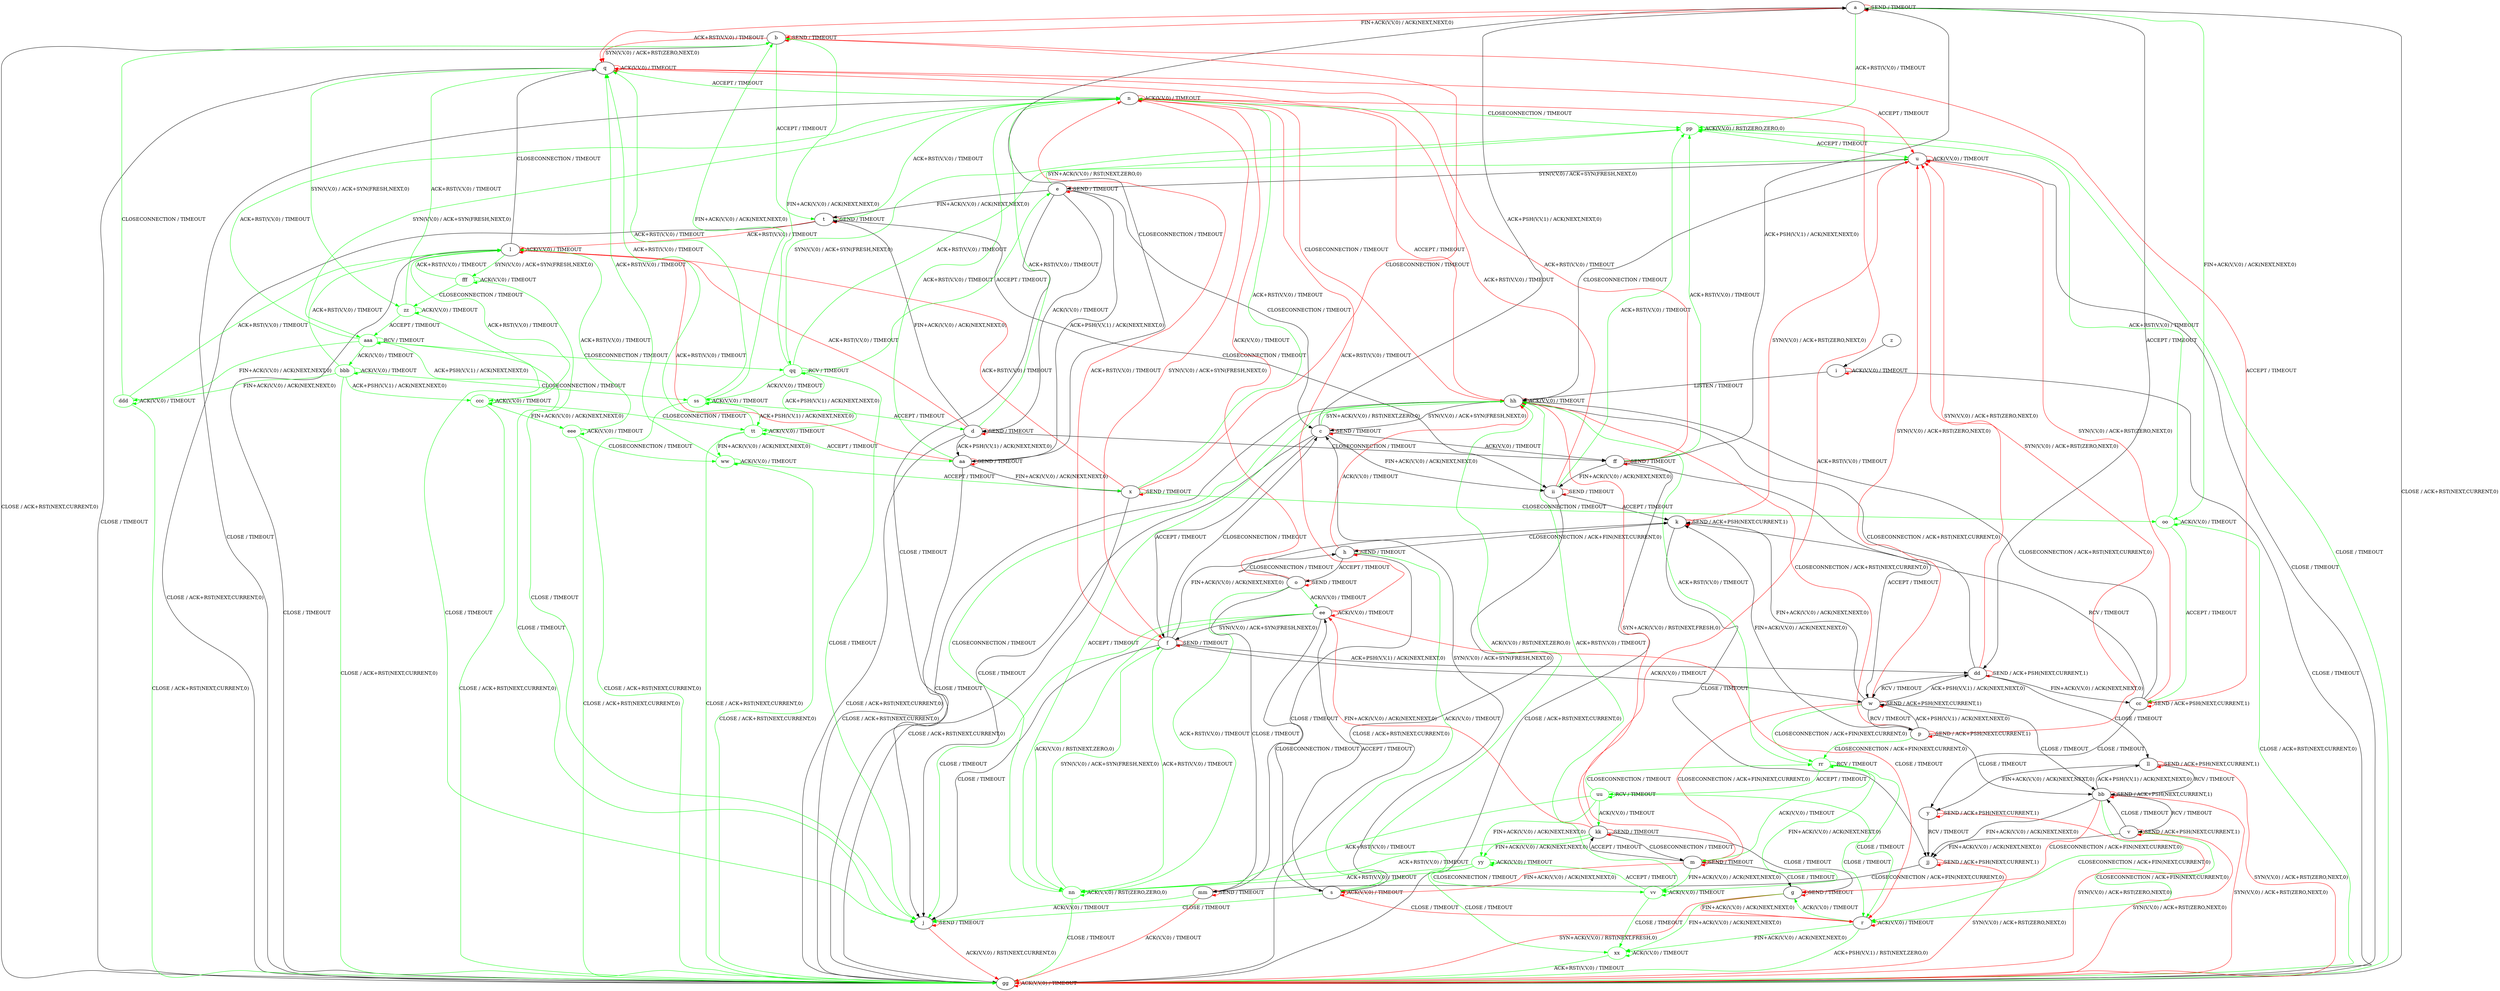 digraph "" {
	graph ["Incoming time"=6.57442307472229,
		"Outgoing time"=11.202059507369995,
		Output="{'States': 58, 'Transitions': 871, 'Filename': '../results/tcp/TCP_Windows8_Server-TCP_Linux_Server-cvc4-4.dot'}",
		Reference="{'States': 39, 'Transitions': 495, 'Filename': '../subjects/tcp/TCP_Windows8_Server.dot'}",
		Solver=cvc4,
		Updated="{'States': 58, 'Transitions': 685, 'Filename': '../subjects/tcp/TCP_Linux_Server.dot'}",
		"f-measure"=0.5237288135593221,
		precision=0.4510948905109489,
		recall=0.6242424242424243
	];
	a -> a [key=0,
	color=red,
	label="SEND / TIMEOUT"];
a -> b [key=0,
color=red,
label="FIN+ACK(V,V,0) / ACK(NEXT,NEXT,0)"];
a -> q [key=0,
color=red,
label="ACK+RST(V,V,0) / TIMEOUT"];
a -> dd [key=0,
label="ACCEPT / TIMEOUT"];
a -> gg [key=0,
label="CLOSE / ACK+RST(NEXT,CURRENT,0)"];
oo [color=green];
a -> oo [key=0,
color=green,
label="FIN+ACK(V,V,0) / ACK(NEXT,NEXT,0)"];
pp [color=green];
a -> pp [key=0,
color=green,
label="ACK+RST(V,V,0) / TIMEOUT"];
b -> b [key=0,
color=red,
label="SEND / TIMEOUT"];
b -> q [key=0,
color=red,
label="SYN(V,V,0) / ACK+RST(ZERO,NEXT,0)"];
b -> t [key=0,
color=green,
label="ACCEPT / TIMEOUT"];
b -> cc [key=0,
color=red,
label="ACCEPT / TIMEOUT"];
b -> gg [key=0,
label="CLOSE / ACK+RST(NEXT,CURRENT,0)"];
c -> a [key=0,
label="ACK+PSH(V,V,1) / ACK(NEXT,NEXT,0)"];
c -> c [key=0,
color=red,
label="SEND / TIMEOUT"];
c -> f [key=0,
label="ACCEPT / TIMEOUT"];
c -> j [key=0,
label="CLOSE / TIMEOUT"];
c -> ff [key=0,
label="ACK(V,V,0) / TIMEOUT"];
c -> hh [key=0,
color=green,
label="SYN+ACK(V,V,0) / RST(NEXT,ZERO,0)"];
c -> ii [key=0,
label="FIN+ACK(V,V,0) / ACK(NEXT,NEXT,0)"];
d -> d [key=0,
color=red,
label="SEND / TIMEOUT"];
d -> l [key=0,
color=red,
label="ACK+RST(V,V,0) / TIMEOUT"];
d -> n [key=0,
color=green,
label="ACK+RST(V,V,0) / TIMEOUT"];
d -> t [key=0,
label="FIN+ACK(V,V,0) / ACK(NEXT,NEXT,0)"];
d -> aa [key=0,
label="ACK+PSH(V,V,1) / ACK(NEXT,NEXT,0)"];
d -> ff [key=0,
label="CLOSECONNECTION / TIMEOUT"];
d -> gg [key=0,
label="CLOSE / ACK+RST(NEXT,CURRENT,0)"];
e -> c [key=0,
label="CLOSECONNECTION / TIMEOUT"];
e -> d [key=0,
label="ACK(V,V,0) / TIMEOUT"];
e -> e [key=0,
color=red,
label="SEND / TIMEOUT"];
e -> j [key=0,
label="CLOSE / TIMEOUT"];
e -> t [key=0,
label="FIN+ACK(V,V,0) / ACK(NEXT,NEXT,0)"];
e -> u [key=0,
color=green,
label="SYN+ACK(V,V,0) / RST(NEXT,ZERO,0)"];
e -> aa [key=0,
label="ACK+PSH(V,V,1) / ACK(NEXT,NEXT,0)"];
f -> c [key=0,
label="CLOSECONNECTION / TIMEOUT"];
f -> f [key=0,
color=red,
label="SEND / TIMEOUT"];
f -> j [key=0,
label="CLOSE / TIMEOUT"];
f -> k [key=0,
label="FIN+ACK(V,V,0) / ACK(NEXT,NEXT,0)"];
f -> n [key=0,
color=red,
label="ACK+RST(V,V,0) / TIMEOUT"];
f -> w [key=0,
label="ACK(V,V,0) / TIMEOUT"];
f -> dd [key=0,
label="ACK+PSH(V,V,1) / ACK(NEXT,NEXT,0)"];
nn [color=green];
f -> nn [key=0,
color=green,
label="ACK+RST(V,V,0) / TIMEOUT"];
g -> g [key=0,
color=red,
label="SEND / TIMEOUT"];
g -> r [key=0,
color=red,
label="FIN+ACK(V,V,0) / ACK(NEXT,NEXT,0)"];
g -> gg [key=0,
color=red,
label="SYN+ACK(V,V,0) / RST(NEXT,FRESH,0)"];
xx [color=green];
g -> xx [key=0,
color=green,
label="FIN+ACK(V,V,0) / ACK(NEXT,NEXT,0)"];
h -> h [key=0,
color=red,
label="SEND / TIMEOUT"];
h -> o [key=0,
label="ACCEPT / TIMEOUT"];
h -> s [key=0,
color=green,
label="ACK(V,V,0) / TIMEOUT"];
h -> hh [key=0,
color=red,
label="ACK(V,V,0) / TIMEOUT"];
h -> mm [key=0,
label="CLOSE / TIMEOUT"];
i -> i [key=0,
color=red,
label="ACK(V,V,0) / TIMEOUT"];
i -> gg [key=0,
label="CLOSE / TIMEOUT"];
i -> hh [key=0,
label="LISTEN / TIMEOUT"];
j -> j [key=0,
color=red,
label="SEND / TIMEOUT"];
j -> gg [key=0,
color=red,
label="ACK(V,V,0) / RST(NEXT,CURRENT,0)"];
k -> h [key=0,
label="CLOSECONNECTION / ACK+FIN(NEXT,CURRENT,0)"];
k -> k [key=0,
color=red,
label="SEND / ACK+PSH(NEXT,CURRENT,1)"];
k -> u [key=0,
color=red,
label="SYN(V,V,0) / ACK+RST(ZERO,NEXT,0)"];
k -> jj [key=0,
label="CLOSE / TIMEOUT"];
l -> l [key=0,
color=red,
label="ACK(V,V,0) / TIMEOUT"];
l -> q [key=0,
label="CLOSECONNECTION / TIMEOUT"];
l -> gg [key=0,
label="CLOSE / TIMEOUT"];
fff [color=green];
l -> fff [key=0,
color=green,
label="SYN(V,V,0) / ACK+SYN(FRESH,NEXT,0)"];
m -> g [key=0,
label="CLOSE / TIMEOUT"];
m -> m [key=0,
color=red,
label="SEND / TIMEOUT"];
m -> s [key=0,
color=red,
label="FIN+ACK(V,V,0) / ACK(NEXT,NEXT,0)"];
m -> hh [key=0,
color=red,
label="SYN+ACK(V,V,0) / RST(NEXT,FRESH,0)"];
m -> kk [key=0,
label="ACCEPT / TIMEOUT"];
vv [color=green];
m -> vv [key=0,
color=green,
label="FIN+ACK(V,V,0) / ACK(NEXT,NEXT,0)"];
n -> f [key=0,
color=red,
label="SYN(V,V,0) / ACK+SYN(FRESH,NEXT,0)"];
n -> n [key=0,
color=red,
label="ACK(V,V,0) / TIMEOUT"];
n -> gg [key=0,
label="CLOSE / TIMEOUT"];
n -> hh [key=0,
color=red,
label="CLOSECONNECTION / TIMEOUT"];
n -> pp [key=0,
color=green,
label="CLOSECONNECTION / TIMEOUT"];
aaa [color=green];
n -> aaa [key=0,
color=green,
label="SYN(V,V,0) / ACK+SYN(FRESH,NEXT,0)"];
o -> h [key=0,
label="CLOSECONNECTION / TIMEOUT"];
o -> n [key=0,
color=red,
label="ACK(V,V,0) / TIMEOUT"];
o -> o [key=0,
color=red,
label="SEND / TIMEOUT"];
o -> ee [key=0,
color=green,
label="ACK(V,V,0) / TIMEOUT"];
o -> mm [key=0,
label="CLOSE / TIMEOUT"];
o -> nn [key=0,
color=green,
label="ACK+RST(V,V,0) / TIMEOUT"];
p -> k [key=0,
label="FIN+ACK(V,V,0) / ACK(NEXT,NEXT,0)"];
p -> p [key=0,
color=red,
label="SEND / ACK+PSH(NEXT,CURRENT,1)"];
p -> u [key=0,
color=red,
label="SYN(V,V,0) / ACK+RST(ZERO,NEXT,0)"];
p -> w [key=0,
label="ACK+PSH(V,V,1) / ACK(NEXT,NEXT,0)"];
p -> bb [key=0,
label="CLOSE / TIMEOUT"];
p -> hh [key=0,
color=red,
label="CLOSECONNECTION / ACK+RST(NEXT,CURRENT,0)"];
rr [color=green];
p -> rr [key=0,
color=green,
label="CLOSECONNECTION / ACK+FIN(NEXT,CURRENT,0)"];
q -> n [key=0,
color=green,
label="ACCEPT / TIMEOUT"];
q -> q [key=0,
color=red,
label="ACK(V,V,0) / TIMEOUT"];
q -> u [key=0,
color=red,
label="ACCEPT / TIMEOUT"];
q -> gg [key=0,
label="CLOSE / TIMEOUT"];
zz [color=green];
q -> zz [key=0,
color=green,
label="SYN(V,V,0) / ACK+SYN(FRESH,NEXT,0)"];
r -> g [key=0,
color=green,
label="ACK(V,V,0) / TIMEOUT"];
r -> r [key=0,
color=red,
label="ACK(V,V,0) / TIMEOUT"];
r -> gg [key=0,
color=green,
label="ACK+PSH(V,V,1) / RST(NEXT,ZERO,0)"];
r -> xx [key=0,
color=green,
label="FIN+ACK(V,V,0) / ACK(NEXT,NEXT,0)"];
s -> c [key=0,
label="SYN(V,V,0) / ACK+SYN(FRESH,NEXT,0)"];
s -> j [key=0,
color=green,
label="CLOSE / TIMEOUT"];
s -> r [key=0,
color=red,
label="CLOSE / TIMEOUT"];
s -> s [key=0,
color=red,
label="ACK(V,V,0) / TIMEOUT"];
s -> ee [key=0,
label="ACCEPT / TIMEOUT"];
s -> hh [key=0,
color=green,
label="ACK(V,V,0) / RST(NEXT,ZERO,0)"];
t -> l [key=0,
color=red,
label="ACK+RST(V,V,0) / TIMEOUT"];
t -> n [key=0,
color=green,
label="ACK+RST(V,V,0) / TIMEOUT"];
t -> t [key=0,
color=red,
label="SEND / TIMEOUT"];
t -> gg [key=0,
label="CLOSE / ACK+RST(NEXT,CURRENT,0)"];
t -> ii [key=0,
label="CLOSECONNECTION / TIMEOUT"];
u -> e [key=0,
label="SYN(V,V,0) / ACK+SYN(FRESH,NEXT,0)"];
u -> u [key=0,
color=red,
label="ACK(V,V,0) / TIMEOUT"];
u -> gg [key=0,
label="CLOSE / TIMEOUT"];
u -> hh [key=0,
label="CLOSECONNECTION / TIMEOUT"];
v -> r [key=0,
color=green,
label="CLOSECONNECTION / ACK+FIN(NEXT,CURRENT,0)"];
v -> v [key=0,
color=red,
label="SEND / ACK+PSH(NEXT,CURRENT,1)"];
v -> bb [key=0,
label="CLOSE / TIMEOUT"];
v -> gg [key=0,
color=red,
label="SYN(V,V,0) / ACK+RST(ZERO,NEXT,0)"];
v -> jj [key=0,
label="FIN+ACK(V,V,0) / ACK(NEXT,NEXT,0)"];
w -> k [key=0,
label="FIN+ACK(V,V,0) / ACK(NEXT,NEXT,0)"];
w -> m [key=0,
color=red,
label="CLOSECONNECTION / ACK+FIN(NEXT,CURRENT,0)"];
w -> p [key=0,
label="RCV / TIMEOUT"];
w -> u [key=0,
color=red,
label="SYN(V,V,0) / ACK+RST(ZERO,NEXT,0)"];
w -> w [key=0,
color=red,
label="SEND / ACK+PSH(NEXT,CURRENT,1)"];
w -> bb [key=0,
label="CLOSE / TIMEOUT"];
w -> dd [key=0,
label="ACK+PSH(V,V,1) / ACK(NEXT,NEXT,0)"];
w -> rr [key=0,
color=green,
label="CLOSECONNECTION / ACK+FIN(NEXT,CURRENT,0)"];
x -> b [key=0,
color=red,
label="CLOSECONNECTION / TIMEOUT"];
x -> l [key=0,
color=red,
label="ACK+RST(V,V,0) / TIMEOUT"];
x -> n [key=0,
color=green,
label="ACK+RST(V,V,0) / TIMEOUT"];
x -> x [key=0,
color=red,
label="SEND / TIMEOUT"];
x -> gg [key=0,
label="CLOSE / ACK+RST(NEXT,CURRENT,0)"];
x -> oo [key=0,
color=green,
label="CLOSECONNECTION / TIMEOUT"];
y -> y [key=0,
color=red,
label="SEND / ACK+PSH(NEXT,CURRENT,1)"];
y -> gg [key=0,
color=red,
label="SYN(V,V,0) / ACK+RST(ZERO,NEXT,0)"];
y -> jj [key=0,
label="RCV / TIMEOUT"];
z -> i [key=0];
aa -> a [key=0,
label="CLOSECONNECTION / TIMEOUT"];
aa -> l [key=0,
color=red,
label="ACK+RST(V,V,0) / TIMEOUT"];
aa -> n [key=0,
color=green,
label="ACK+RST(V,V,0) / TIMEOUT"];
aa -> x [key=0,
label="FIN+ACK(V,V,0) / ACK(NEXT,NEXT,0)"];
aa -> aa [key=0,
color=red,
label="SEND / TIMEOUT"];
aa -> gg [key=0,
label="CLOSE / ACK+RST(NEXT,CURRENT,0)"];
bb -> g [key=0,
color=red,
label="CLOSECONNECTION / ACK+FIN(NEXT,CURRENT,0)"];
bb -> r [key=0,
color=green,
label="CLOSECONNECTION / ACK+FIN(NEXT,CURRENT,0)"];
bb -> v [key=0,
label="RCV / TIMEOUT"];
bb -> bb [key=0,
color=red,
label="SEND / ACK+PSH(NEXT,CURRENT,1)"];
bb -> gg [key=0,
color=red,
label="SYN(V,V,0) / ACK+RST(ZERO,NEXT,0)"];
bb -> jj [key=0,
label="FIN+ACK(V,V,0) / ACK(NEXT,NEXT,0)"];
bb -> ll [key=0,
label="ACK+PSH(V,V,1) / ACK(NEXT,NEXT,0)"];
cc -> k [key=0,
label="RCV / TIMEOUT"];
cc -> u [key=0,
color=red,
label="SYN(V,V,0) / ACK+RST(ZERO,NEXT,0)"];
cc -> y [key=0,
label="CLOSE / TIMEOUT"];
cc -> cc [key=0,
color=red,
label="SEND / ACK+PSH(NEXT,CURRENT,1)"];
cc -> hh [key=0,
label="CLOSECONNECTION / ACK+RST(NEXT,CURRENT,0)"];
dd -> u [key=0,
color=red,
label="SYN(V,V,0) / ACK+RST(ZERO,NEXT,0)"];
dd -> w [key=0,
label="RCV / TIMEOUT"];
dd -> cc [key=0,
label="FIN+ACK(V,V,0) / ACK(NEXT,NEXT,0)"];
dd -> dd [key=0,
color=red,
label="SEND / ACK+PSH(NEXT,CURRENT,1)"];
dd -> hh [key=0,
label="CLOSECONNECTION / ACK+RST(NEXT,CURRENT,0)"];
dd -> ll [key=0,
label="CLOSE / TIMEOUT"];
ee -> f [key=0,
label="SYN(V,V,0) / ACK+SYN(FRESH,NEXT,0)"];
ee -> j [key=0,
color=green,
label="CLOSE / TIMEOUT"];
ee -> n [key=0,
color=red,
label="ACK+RST(V,V,0) / TIMEOUT"];
ee -> r [key=0,
color=red,
label="CLOSE / TIMEOUT"];
ee -> s [key=0,
label="CLOSECONNECTION / TIMEOUT"];
ee -> ee [key=0,
color=red,
label="ACK(V,V,0) / TIMEOUT"];
ee -> nn [key=0,
color=green,
label="ACK(V,V,0) / RST(NEXT,ZERO,0)"];
ff -> a [key=0,
label="ACK+PSH(V,V,1) / ACK(NEXT,NEXT,0)"];
ff -> q [key=0,
color=red,
label="ACK+RST(V,V,0) / TIMEOUT"];
ff -> w [key=0,
label="ACCEPT / TIMEOUT"];
ff -> ff [key=0,
color=red,
label="SEND / TIMEOUT"];
ff -> gg [key=0,
label="CLOSE / ACK+RST(NEXT,CURRENT,0)"];
ff -> ii [key=0,
label="FIN+ACK(V,V,0) / ACK(NEXT,NEXT,0)"];
ff -> pp [key=0,
color=green,
label="ACK+RST(V,V,0) / TIMEOUT"];
gg -> gg [key=0,
color=red,
label="ACK(V,V,0) / TIMEOUT"];
hh -> c [key=0,
label="SYN(V,V,0) / ACK+SYN(FRESH,NEXT,0)"];
hh -> n [key=0,
color=red,
label="ACCEPT / TIMEOUT"];
hh -> gg [key=0,
label="CLOSE / TIMEOUT"];
hh -> hh [key=0,
color=red,
label="ACK(V,V,0) / TIMEOUT"];
hh -> nn [key=0,
color=green,
label="ACCEPT / TIMEOUT"];
ii -> k [key=0,
label="ACCEPT / TIMEOUT"];
ii -> q [key=0,
color=red,
label="ACK+RST(V,V,0) / TIMEOUT"];
ii -> gg [key=0,
label="CLOSE / ACK+RST(NEXT,CURRENT,0)"];
ii -> ii [key=0,
color=red,
label="SEND / TIMEOUT"];
ii -> pp [key=0,
color=green,
label="ACK+RST(V,V,0) / TIMEOUT"];
jj -> gg [key=0,
color=red,
label="SYN(V,V,0) / ACK+RST(ZERO,NEXT,0)"];
jj -> jj [key=0,
color=red,
label="SEND / ACK+PSH(NEXT,CURRENT,1)"];
jj -> mm [key=0,
label="CLOSECONNECTION / ACK+FIN(NEXT,CURRENT,0)"];
kk -> g [key=0,
label="CLOSE / TIMEOUT"];
kk -> m [key=0,
label="CLOSECONNECTION / TIMEOUT"];
kk -> n [key=0,
color=red,
label="ACK+RST(V,V,0) / TIMEOUT"];
kk -> ee [key=0,
color=red,
label="FIN+ACK(V,V,0) / ACK(NEXT,NEXT,0)"];
kk -> kk [key=0,
color=red,
label="SEND / TIMEOUT"];
kk -> nn [key=0,
color=green,
label="ACK+RST(V,V,0) / TIMEOUT"];
yy [color=green];
kk -> yy [key=0,
color=green,
label="FIN+ACK(V,V,0) / ACK(NEXT,NEXT,0)"];
ll -> y [key=0,
label="FIN+ACK(V,V,0) / ACK(NEXT,NEXT,0)"];
ll -> bb [key=0,
label="RCV / TIMEOUT"];
ll -> gg [key=0,
color=red,
label="SYN(V,V,0) / ACK+RST(ZERO,NEXT,0)"];
ll -> ll [key=0,
color=red,
label="SEND / ACK+PSH(NEXT,CURRENT,1)"];
mm -> j [key=0,
color=green,
label="ACK(V,V,0) / TIMEOUT"];
mm -> gg [key=0,
color=red,
label="ACK(V,V,0) / TIMEOUT"];
mm -> mm [key=0,
color=red,
label="SEND / TIMEOUT"];
nn -> f [key=0,
color=green,
label="SYN(V,V,0) / ACK+SYN(FRESH,NEXT,0)"];
nn -> gg [key=0,
color=green,
label="CLOSE / TIMEOUT"];
nn -> hh [key=0,
color=green,
label="CLOSECONNECTION / TIMEOUT"];
nn -> nn [key=0,
color=green,
label="ACK(V,V,0) / RST(ZERO,ZERO,0)"];
oo -> cc [key=0,
color=green,
label="ACCEPT / TIMEOUT"];
oo -> gg [key=0,
color=green,
label="CLOSE / ACK+RST(NEXT,CURRENT,0)"];
oo -> oo [key=0,
color=green,
label="ACK(V,V,0) / TIMEOUT"];
oo -> pp [key=0,
color=green,
label="ACK+RST(V,V,0) / TIMEOUT"];
pp -> u [key=0,
color=green,
label="ACCEPT / TIMEOUT"];
pp -> gg [key=0,
color=green,
label="CLOSE / TIMEOUT"];
pp -> pp [key=0,
color=green,
label="ACK(V,V,0) / RST(ZERO,ZERO,0)"];
qq [color=green];
pp -> qq [key=0,
color=green,
label="SYN(V,V,0) / ACK+SYN(FRESH,NEXT,0)"];
qq -> b [key=0,
color=green,
label="FIN+ACK(V,V,0) / ACK(NEXT,NEXT,0)"];
qq -> e [key=0,
color=green,
label="ACCEPT / TIMEOUT"];
qq -> j [key=0,
color=green,
label="CLOSE / TIMEOUT"];
qq -> pp [key=0,
color=green,
label="ACK+RST(V,V,0) / TIMEOUT"];
qq -> qq [key=0,
color=green,
label="RCV / TIMEOUT"];
ss [color=green];
qq -> ss [key=0,
color=green,
label="ACK(V,V,0) / TIMEOUT"];
tt [color=green];
qq -> tt [key=0,
color=green,
label="ACK+PSH(V,V,1) / ACK(NEXT,NEXT,0)"];
rr -> m [key=0,
color=green,
label="ACK(V,V,0) / TIMEOUT"];
rr -> r [key=0,
color=green,
label="CLOSE / TIMEOUT"];
rr -> hh [key=0,
color=green,
label="ACK+RST(V,V,0) / TIMEOUT"];
rr -> rr [key=0,
color=green,
label="RCV / TIMEOUT"];
uu [color=green];
rr -> uu [key=0,
color=green,
label="ACCEPT / TIMEOUT"];
rr -> vv [key=0,
color=green,
label="FIN+ACK(V,V,0) / ACK(NEXT,NEXT,0)"];
ss -> b [key=0,
color=green,
label="FIN+ACK(V,V,0) / ACK(NEXT,NEXT,0)"];
ss -> d [key=0,
color=green,
label="ACCEPT / TIMEOUT"];
ss -> q [key=0,
color=green,
label="ACK+RST(V,V,0) / TIMEOUT"];
ss -> gg [key=0,
color=green,
label="CLOSE / ACK+RST(NEXT,CURRENT,0)"];
ss -> ss [key=0,
color=green,
label="ACK(V,V,0) / TIMEOUT"];
ss -> tt [key=0,
color=green,
label="ACK+PSH(V,V,1) / ACK(NEXT,NEXT,0)"];
tt -> q [key=0,
color=green,
label="ACK+RST(V,V,0) / TIMEOUT"];
tt -> aa [key=0,
color=green,
label="ACCEPT / TIMEOUT"];
tt -> gg [key=0,
color=green,
label="CLOSE / ACK+RST(NEXT,CURRENT,0)"];
tt -> tt [key=0,
color=green,
label="ACK(V,V,0) / TIMEOUT"];
ww [color=green];
tt -> ww [key=0,
color=green,
label="FIN+ACK(V,V,0) / ACK(NEXT,NEXT,0)"];
uu -> r [key=0,
color=green,
label="CLOSE / TIMEOUT"];
uu -> kk [key=0,
color=green,
label="ACK(V,V,0) / TIMEOUT"];
uu -> nn [key=0,
color=green,
label="ACK+RST(V,V,0) / TIMEOUT"];
uu -> rr [key=0,
color=green,
label="CLOSECONNECTION / TIMEOUT"];
uu -> uu [key=0,
color=green,
label="RCV / TIMEOUT"];
uu -> yy [key=0,
color=green,
label="FIN+ACK(V,V,0) / ACK(NEXT,NEXT,0)"];
vv -> hh [key=0,
color=green,
label="ACK+RST(V,V,0) / TIMEOUT"];
vv -> vv [key=0,
color=green,
label="ACK(V,V,0) / TIMEOUT"];
vv -> xx [key=0,
color=green,
label="CLOSE / TIMEOUT"];
vv -> yy [key=0,
color=green,
label="ACCEPT / TIMEOUT"];
ww -> q [key=0,
color=green,
label="ACK+RST(V,V,0) / TIMEOUT"];
ww -> x [key=0,
color=green,
label="ACCEPT / TIMEOUT"];
ww -> gg [key=0,
color=green,
label="CLOSE / ACK+RST(NEXT,CURRENT,0)"];
ww -> ww [key=0,
color=green,
label="ACK(V,V,0) / TIMEOUT"];
xx -> gg [key=0,
color=green,
label="ACK+RST(V,V,0) / TIMEOUT"];
xx -> xx [key=0,
color=green,
label="ACK(V,V,0) / TIMEOUT"];
yy -> nn [key=0,
color=green,
label="ACK+RST(V,V,0) / TIMEOUT"];
yy -> vv [key=0,
color=green,
label="CLOSECONNECTION / TIMEOUT"];
yy -> xx [key=0,
color=green,
label="CLOSE / TIMEOUT"];
yy -> yy [key=0,
color=green,
label="ACK(V,V,0) / TIMEOUT"];
zz -> j [key=0,
color=green,
label="CLOSE / TIMEOUT"];
zz -> q [key=0,
color=green,
label="ACK+RST(V,V,0) / TIMEOUT"];
zz -> zz [key=0,
color=green,
label="ACK(V,V,0) / TIMEOUT"];
zz -> aaa [key=0,
color=green,
label="ACCEPT / TIMEOUT"];
aaa -> j [key=0,
color=green,
label="CLOSE / TIMEOUT"];
aaa -> n [key=0,
color=green,
label="ACK+RST(V,V,0) / TIMEOUT"];
aaa -> qq [key=0,
color=green,
label="CLOSECONNECTION / TIMEOUT"];
aaa -> aaa [key=0,
color=green,
label="RCV / TIMEOUT"];
bbb [color=green];
aaa -> bbb [key=0,
color=green,
label="ACK(V,V,0) / TIMEOUT"];
ccc [color=green];
aaa -> ccc [key=0,
color=green,
label="ACK+PSH(V,V,1) / ACK(NEXT,NEXT,0)"];
ddd [color=green];
aaa -> ddd [key=0,
color=green,
label="FIN+ACK(V,V,0) / ACK(NEXT,NEXT,0)"];
bbb -> l [key=0,
color=green,
label="ACK+RST(V,V,0) / TIMEOUT"];
bbb -> gg [key=0,
color=green,
label="CLOSE / ACK+RST(NEXT,CURRENT,0)"];
bbb -> ss [key=0,
color=green,
label="CLOSECONNECTION / TIMEOUT"];
bbb -> bbb [key=0,
color=green,
label="ACK(V,V,0) / TIMEOUT"];
bbb -> ccc [key=0,
color=green,
label="ACK+PSH(V,V,1) / ACK(NEXT,NEXT,0)"];
bbb -> ddd [key=0,
color=green,
label="FIN+ACK(V,V,0) / ACK(NEXT,NEXT,0)"];
ccc -> l [key=0,
color=green,
label="ACK+RST(V,V,0) / TIMEOUT"];
ccc -> gg [key=0,
color=green,
label="CLOSE / ACK+RST(NEXT,CURRENT,0)"];
ccc -> tt [key=0,
color=green,
label="CLOSECONNECTION / TIMEOUT"];
ccc -> ccc [key=0,
color=green,
label="ACK(V,V,0) / TIMEOUT"];
eee [color=green];
ccc -> eee [key=0,
color=green,
label="FIN+ACK(V,V,0) / ACK(NEXT,NEXT,0)"];
ddd -> b [key=0,
color=green,
label="CLOSECONNECTION / TIMEOUT"];
ddd -> l [key=0,
color=green,
label="ACK+RST(V,V,0) / TIMEOUT"];
ddd -> gg [key=0,
color=green,
label="CLOSE / ACK+RST(NEXT,CURRENT,0)"];
ddd -> ddd [key=0,
color=green,
label="ACK(V,V,0) / TIMEOUT"];
eee -> l [key=0,
color=green,
label="ACK+RST(V,V,0) / TIMEOUT"];
eee -> gg [key=0,
color=green,
label="CLOSE / ACK+RST(NEXT,CURRENT,0)"];
eee -> ww [key=0,
color=green,
label="CLOSECONNECTION / TIMEOUT"];
eee -> eee [key=0,
color=green,
label="ACK(V,V,0) / TIMEOUT"];
fff -> j [key=0,
color=green,
label="CLOSE / TIMEOUT"];
fff -> l [key=0,
color=green,
label="ACK+RST(V,V,0) / TIMEOUT"];
fff -> zz [key=0,
color=green,
label="CLOSECONNECTION / TIMEOUT"];
fff -> fff [key=0,
color=green,
label="ACK(V,V,0) / TIMEOUT"];
}
